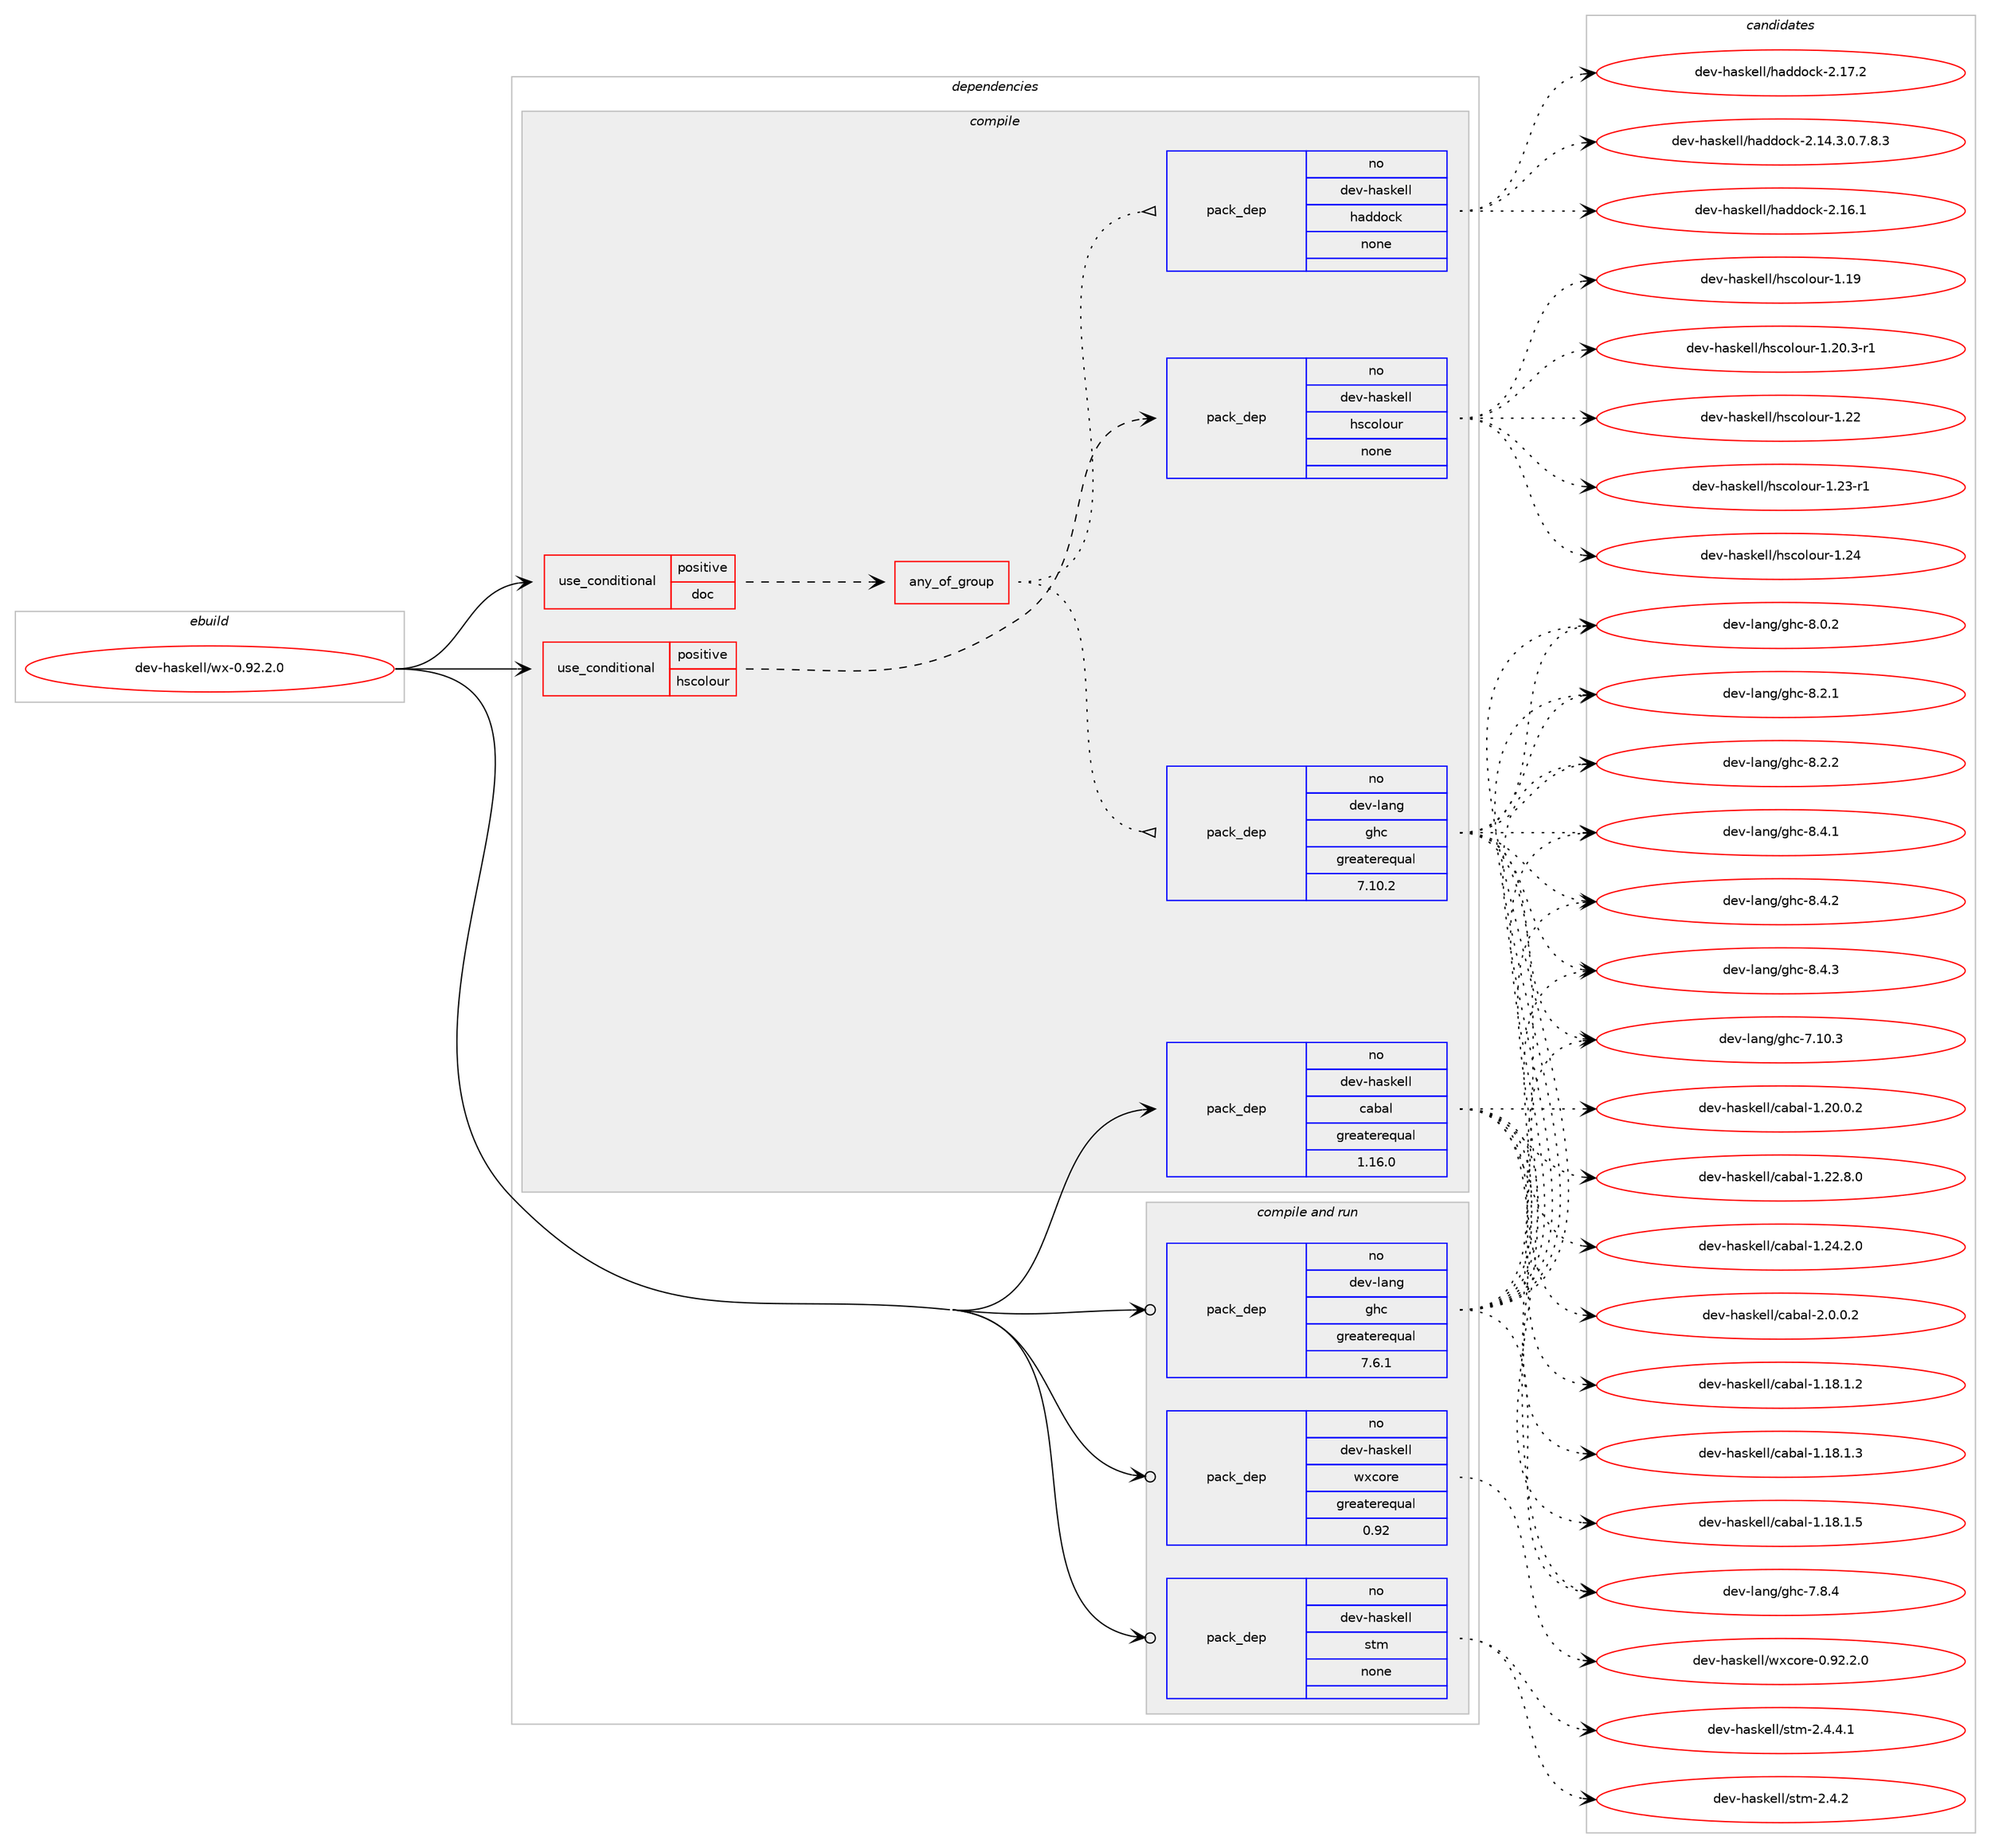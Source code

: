 digraph prolog {

# *************
# Graph options
# *************

newrank=true;
concentrate=true;
compound=true;
graph [rankdir=LR,fontname=Helvetica,fontsize=10,ranksep=1.5];#, ranksep=2.5, nodesep=0.2];
edge  [arrowhead=vee];
node  [fontname=Helvetica,fontsize=10];

# **********
# The ebuild
# **********

subgraph cluster_leftcol {
color=gray;
rank=same;
label=<<i>ebuild</i>>;
id [label="dev-haskell/wx-0.92.2.0", color=red, width=4, href="../dev-haskell/wx-0.92.2.0.svg"];
}

# ****************
# The dependencies
# ****************

subgraph cluster_midcol {
color=gray;
label=<<i>dependencies</i>>;
subgraph cluster_compile {
fillcolor="#eeeeee";
style=filled;
label=<<i>compile</i>>;
subgraph cond362076 {
dependency1347977 [label=<<TABLE BORDER="0" CELLBORDER="1" CELLSPACING="0" CELLPADDING="4"><TR><TD ROWSPAN="3" CELLPADDING="10">use_conditional</TD></TR><TR><TD>positive</TD></TR><TR><TD>doc</TD></TR></TABLE>>, shape=none, color=red];
subgraph any21786 {
dependency1347978 [label=<<TABLE BORDER="0" CELLBORDER="1" CELLSPACING="0" CELLPADDING="4"><TR><TD CELLPADDING="10">any_of_group</TD></TR></TABLE>>, shape=none, color=red];subgraph pack963563 {
dependency1347979 [label=<<TABLE BORDER="0" CELLBORDER="1" CELLSPACING="0" CELLPADDING="4" WIDTH="220"><TR><TD ROWSPAN="6" CELLPADDING="30">pack_dep</TD></TR><TR><TD WIDTH="110">no</TD></TR><TR><TD>dev-haskell</TD></TR><TR><TD>haddock</TD></TR><TR><TD>none</TD></TR><TR><TD></TD></TR></TABLE>>, shape=none, color=blue];
}
dependency1347978:e -> dependency1347979:w [weight=20,style="dotted",arrowhead="oinv"];
subgraph pack963564 {
dependency1347980 [label=<<TABLE BORDER="0" CELLBORDER="1" CELLSPACING="0" CELLPADDING="4" WIDTH="220"><TR><TD ROWSPAN="6" CELLPADDING="30">pack_dep</TD></TR><TR><TD WIDTH="110">no</TD></TR><TR><TD>dev-lang</TD></TR><TR><TD>ghc</TD></TR><TR><TD>greaterequal</TD></TR><TR><TD>7.10.2</TD></TR></TABLE>>, shape=none, color=blue];
}
dependency1347978:e -> dependency1347980:w [weight=20,style="dotted",arrowhead="oinv"];
}
dependency1347977:e -> dependency1347978:w [weight=20,style="dashed",arrowhead="vee"];
}
id:e -> dependency1347977:w [weight=20,style="solid",arrowhead="vee"];
subgraph cond362077 {
dependency1347981 [label=<<TABLE BORDER="0" CELLBORDER="1" CELLSPACING="0" CELLPADDING="4"><TR><TD ROWSPAN="3" CELLPADDING="10">use_conditional</TD></TR><TR><TD>positive</TD></TR><TR><TD>hscolour</TD></TR></TABLE>>, shape=none, color=red];
subgraph pack963565 {
dependency1347982 [label=<<TABLE BORDER="0" CELLBORDER="1" CELLSPACING="0" CELLPADDING="4" WIDTH="220"><TR><TD ROWSPAN="6" CELLPADDING="30">pack_dep</TD></TR><TR><TD WIDTH="110">no</TD></TR><TR><TD>dev-haskell</TD></TR><TR><TD>hscolour</TD></TR><TR><TD>none</TD></TR><TR><TD></TD></TR></TABLE>>, shape=none, color=blue];
}
dependency1347981:e -> dependency1347982:w [weight=20,style="dashed",arrowhead="vee"];
}
id:e -> dependency1347981:w [weight=20,style="solid",arrowhead="vee"];
subgraph pack963566 {
dependency1347983 [label=<<TABLE BORDER="0" CELLBORDER="1" CELLSPACING="0" CELLPADDING="4" WIDTH="220"><TR><TD ROWSPAN="6" CELLPADDING="30">pack_dep</TD></TR><TR><TD WIDTH="110">no</TD></TR><TR><TD>dev-haskell</TD></TR><TR><TD>cabal</TD></TR><TR><TD>greaterequal</TD></TR><TR><TD>1.16.0</TD></TR></TABLE>>, shape=none, color=blue];
}
id:e -> dependency1347983:w [weight=20,style="solid",arrowhead="vee"];
}
subgraph cluster_compileandrun {
fillcolor="#eeeeee";
style=filled;
label=<<i>compile and run</i>>;
subgraph pack963567 {
dependency1347984 [label=<<TABLE BORDER="0" CELLBORDER="1" CELLSPACING="0" CELLPADDING="4" WIDTH="220"><TR><TD ROWSPAN="6" CELLPADDING="30">pack_dep</TD></TR><TR><TD WIDTH="110">no</TD></TR><TR><TD>dev-haskell</TD></TR><TR><TD>stm</TD></TR><TR><TD>none</TD></TR><TR><TD></TD></TR></TABLE>>, shape=none, color=blue];
}
id:e -> dependency1347984:w [weight=20,style="solid",arrowhead="odotvee"];
subgraph pack963568 {
dependency1347985 [label=<<TABLE BORDER="0" CELLBORDER="1" CELLSPACING="0" CELLPADDING="4" WIDTH="220"><TR><TD ROWSPAN="6" CELLPADDING="30">pack_dep</TD></TR><TR><TD WIDTH="110">no</TD></TR><TR><TD>dev-haskell</TD></TR><TR><TD>wxcore</TD></TR><TR><TD>greaterequal</TD></TR><TR><TD>0.92</TD></TR></TABLE>>, shape=none, color=blue];
}
id:e -> dependency1347985:w [weight=20,style="solid",arrowhead="odotvee"];
subgraph pack963569 {
dependency1347986 [label=<<TABLE BORDER="0" CELLBORDER="1" CELLSPACING="0" CELLPADDING="4" WIDTH="220"><TR><TD ROWSPAN="6" CELLPADDING="30">pack_dep</TD></TR><TR><TD WIDTH="110">no</TD></TR><TR><TD>dev-lang</TD></TR><TR><TD>ghc</TD></TR><TR><TD>greaterequal</TD></TR><TR><TD>7.6.1</TD></TR></TABLE>>, shape=none, color=blue];
}
id:e -> dependency1347986:w [weight=20,style="solid",arrowhead="odotvee"];
}
subgraph cluster_run {
fillcolor="#eeeeee";
style=filled;
label=<<i>run</i>>;
}
}

# **************
# The candidates
# **************

subgraph cluster_choices {
rank=same;
color=gray;
label=<<i>candidates</i>>;

subgraph choice963563 {
color=black;
nodesep=1;
choice1001011184510497115107101108108471049710010011199107455046495246514648465546564651 [label="dev-haskell/haddock-2.14.3.0.7.8.3", color=red, width=4,href="../dev-haskell/haddock-2.14.3.0.7.8.3.svg"];
choice100101118451049711510710110810847104971001001119910745504649544649 [label="dev-haskell/haddock-2.16.1", color=red, width=4,href="../dev-haskell/haddock-2.16.1.svg"];
choice100101118451049711510710110810847104971001001119910745504649554650 [label="dev-haskell/haddock-2.17.2", color=red, width=4,href="../dev-haskell/haddock-2.17.2.svg"];
dependency1347979:e -> choice1001011184510497115107101108108471049710010011199107455046495246514648465546564651:w [style=dotted,weight="100"];
dependency1347979:e -> choice100101118451049711510710110810847104971001001119910745504649544649:w [style=dotted,weight="100"];
dependency1347979:e -> choice100101118451049711510710110810847104971001001119910745504649554650:w [style=dotted,weight="100"];
}
subgraph choice963564 {
color=black;
nodesep=1;
choice1001011184510897110103471031049945554649484651 [label="dev-lang/ghc-7.10.3", color=red, width=4,href="../dev-lang/ghc-7.10.3.svg"];
choice10010111845108971101034710310499455546564652 [label="dev-lang/ghc-7.8.4", color=red, width=4,href="../dev-lang/ghc-7.8.4.svg"];
choice10010111845108971101034710310499455646484650 [label="dev-lang/ghc-8.0.2", color=red, width=4,href="../dev-lang/ghc-8.0.2.svg"];
choice10010111845108971101034710310499455646504649 [label="dev-lang/ghc-8.2.1", color=red, width=4,href="../dev-lang/ghc-8.2.1.svg"];
choice10010111845108971101034710310499455646504650 [label="dev-lang/ghc-8.2.2", color=red, width=4,href="../dev-lang/ghc-8.2.2.svg"];
choice10010111845108971101034710310499455646524649 [label="dev-lang/ghc-8.4.1", color=red, width=4,href="../dev-lang/ghc-8.4.1.svg"];
choice10010111845108971101034710310499455646524650 [label="dev-lang/ghc-8.4.2", color=red, width=4,href="../dev-lang/ghc-8.4.2.svg"];
choice10010111845108971101034710310499455646524651 [label="dev-lang/ghc-8.4.3", color=red, width=4,href="../dev-lang/ghc-8.4.3.svg"];
dependency1347980:e -> choice1001011184510897110103471031049945554649484651:w [style=dotted,weight="100"];
dependency1347980:e -> choice10010111845108971101034710310499455546564652:w [style=dotted,weight="100"];
dependency1347980:e -> choice10010111845108971101034710310499455646484650:w [style=dotted,weight="100"];
dependency1347980:e -> choice10010111845108971101034710310499455646504649:w [style=dotted,weight="100"];
dependency1347980:e -> choice10010111845108971101034710310499455646504650:w [style=dotted,weight="100"];
dependency1347980:e -> choice10010111845108971101034710310499455646524649:w [style=dotted,weight="100"];
dependency1347980:e -> choice10010111845108971101034710310499455646524650:w [style=dotted,weight="100"];
dependency1347980:e -> choice10010111845108971101034710310499455646524651:w [style=dotted,weight="100"];
}
subgraph choice963565 {
color=black;
nodesep=1;
choice100101118451049711510710110810847104115991111081111171144549464957 [label="dev-haskell/hscolour-1.19", color=red, width=4,href="../dev-haskell/hscolour-1.19.svg"];
choice10010111845104971151071011081084710411599111108111117114454946504846514511449 [label="dev-haskell/hscolour-1.20.3-r1", color=red, width=4,href="../dev-haskell/hscolour-1.20.3-r1.svg"];
choice100101118451049711510710110810847104115991111081111171144549465050 [label="dev-haskell/hscolour-1.22", color=red, width=4,href="../dev-haskell/hscolour-1.22.svg"];
choice1001011184510497115107101108108471041159911110811111711445494650514511449 [label="dev-haskell/hscolour-1.23-r1", color=red, width=4,href="../dev-haskell/hscolour-1.23-r1.svg"];
choice100101118451049711510710110810847104115991111081111171144549465052 [label="dev-haskell/hscolour-1.24", color=red, width=4,href="../dev-haskell/hscolour-1.24.svg"];
dependency1347982:e -> choice100101118451049711510710110810847104115991111081111171144549464957:w [style=dotted,weight="100"];
dependency1347982:e -> choice10010111845104971151071011081084710411599111108111117114454946504846514511449:w [style=dotted,weight="100"];
dependency1347982:e -> choice100101118451049711510710110810847104115991111081111171144549465050:w [style=dotted,weight="100"];
dependency1347982:e -> choice1001011184510497115107101108108471041159911110811111711445494650514511449:w [style=dotted,weight="100"];
dependency1347982:e -> choice100101118451049711510710110810847104115991111081111171144549465052:w [style=dotted,weight="100"];
}
subgraph choice963566 {
color=black;
nodesep=1;
choice10010111845104971151071011081084799979897108454946495646494650 [label="dev-haskell/cabal-1.18.1.2", color=red, width=4,href="../dev-haskell/cabal-1.18.1.2.svg"];
choice10010111845104971151071011081084799979897108454946495646494651 [label="dev-haskell/cabal-1.18.1.3", color=red, width=4,href="../dev-haskell/cabal-1.18.1.3.svg"];
choice10010111845104971151071011081084799979897108454946495646494653 [label="dev-haskell/cabal-1.18.1.5", color=red, width=4,href="../dev-haskell/cabal-1.18.1.5.svg"];
choice10010111845104971151071011081084799979897108454946504846484650 [label="dev-haskell/cabal-1.20.0.2", color=red, width=4,href="../dev-haskell/cabal-1.20.0.2.svg"];
choice10010111845104971151071011081084799979897108454946505046564648 [label="dev-haskell/cabal-1.22.8.0", color=red, width=4,href="../dev-haskell/cabal-1.22.8.0.svg"];
choice10010111845104971151071011081084799979897108454946505246504648 [label="dev-haskell/cabal-1.24.2.0", color=red, width=4,href="../dev-haskell/cabal-1.24.2.0.svg"];
choice100101118451049711510710110810847999798971084550464846484650 [label="dev-haskell/cabal-2.0.0.2", color=red, width=4,href="../dev-haskell/cabal-2.0.0.2.svg"];
dependency1347983:e -> choice10010111845104971151071011081084799979897108454946495646494650:w [style=dotted,weight="100"];
dependency1347983:e -> choice10010111845104971151071011081084799979897108454946495646494651:w [style=dotted,weight="100"];
dependency1347983:e -> choice10010111845104971151071011081084799979897108454946495646494653:w [style=dotted,weight="100"];
dependency1347983:e -> choice10010111845104971151071011081084799979897108454946504846484650:w [style=dotted,weight="100"];
dependency1347983:e -> choice10010111845104971151071011081084799979897108454946505046564648:w [style=dotted,weight="100"];
dependency1347983:e -> choice10010111845104971151071011081084799979897108454946505246504648:w [style=dotted,weight="100"];
dependency1347983:e -> choice100101118451049711510710110810847999798971084550464846484650:w [style=dotted,weight="100"];
}
subgraph choice963567 {
color=black;
nodesep=1;
choice100101118451049711510710110810847115116109455046524650 [label="dev-haskell/stm-2.4.2", color=red, width=4,href="../dev-haskell/stm-2.4.2.svg"];
choice1001011184510497115107101108108471151161094550465246524649 [label="dev-haskell/stm-2.4.4.1", color=red, width=4,href="../dev-haskell/stm-2.4.4.1.svg"];
dependency1347984:e -> choice100101118451049711510710110810847115116109455046524650:w [style=dotted,weight="100"];
dependency1347984:e -> choice1001011184510497115107101108108471151161094550465246524649:w [style=dotted,weight="100"];
}
subgraph choice963568 {
color=black;
nodesep=1;
choice10010111845104971151071011081084711912099111114101454846575046504648 [label="dev-haskell/wxcore-0.92.2.0", color=red, width=4,href="../dev-haskell/wxcore-0.92.2.0.svg"];
dependency1347985:e -> choice10010111845104971151071011081084711912099111114101454846575046504648:w [style=dotted,weight="100"];
}
subgraph choice963569 {
color=black;
nodesep=1;
choice1001011184510897110103471031049945554649484651 [label="dev-lang/ghc-7.10.3", color=red, width=4,href="../dev-lang/ghc-7.10.3.svg"];
choice10010111845108971101034710310499455546564652 [label="dev-lang/ghc-7.8.4", color=red, width=4,href="../dev-lang/ghc-7.8.4.svg"];
choice10010111845108971101034710310499455646484650 [label="dev-lang/ghc-8.0.2", color=red, width=4,href="../dev-lang/ghc-8.0.2.svg"];
choice10010111845108971101034710310499455646504649 [label="dev-lang/ghc-8.2.1", color=red, width=4,href="../dev-lang/ghc-8.2.1.svg"];
choice10010111845108971101034710310499455646504650 [label="dev-lang/ghc-8.2.2", color=red, width=4,href="../dev-lang/ghc-8.2.2.svg"];
choice10010111845108971101034710310499455646524649 [label="dev-lang/ghc-8.4.1", color=red, width=4,href="../dev-lang/ghc-8.4.1.svg"];
choice10010111845108971101034710310499455646524650 [label="dev-lang/ghc-8.4.2", color=red, width=4,href="../dev-lang/ghc-8.4.2.svg"];
choice10010111845108971101034710310499455646524651 [label="dev-lang/ghc-8.4.3", color=red, width=4,href="../dev-lang/ghc-8.4.3.svg"];
dependency1347986:e -> choice1001011184510897110103471031049945554649484651:w [style=dotted,weight="100"];
dependency1347986:e -> choice10010111845108971101034710310499455546564652:w [style=dotted,weight="100"];
dependency1347986:e -> choice10010111845108971101034710310499455646484650:w [style=dotted,weight="100"];
dependency1347986:e -> choice10010111845108971101034710310499455646504649:w [style=dotted,weight="100"];
dependency1347986:e -> choice10010111845108971101034710310499455646504650:w [style=dotted,weight="100"];
dependency1347986:e -> choice10010111845108971101034710310499455646524649:w [style=dotted,weight="100"];
dependency1347986:e -> choice10010111845108971101034710310499455646524650:w [style=dotted,weight="100"];
dependency1347986:e -> choice10010111845108971101034710310499455646524651:w [style=dotted,weight="100"];
}
}

}
